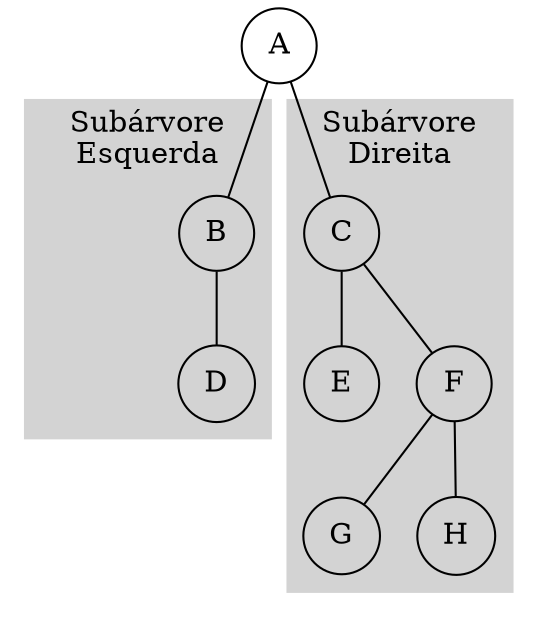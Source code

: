graph arvore_binaria01_v2 {
	node [shape=circle]
	A -- { B C };
	subgraph cluster_0 {
		style=filled;
		color=lightgrey;
		B -- { D };
		label="   Subárvore   \nEsquerda";
	}
	subgraph cluster_1 {
			style=filled;
		color=lightgrey;
		C -- { E F };
		F -- { G H };
		label="Subárvore\nDireita";
	}
}
